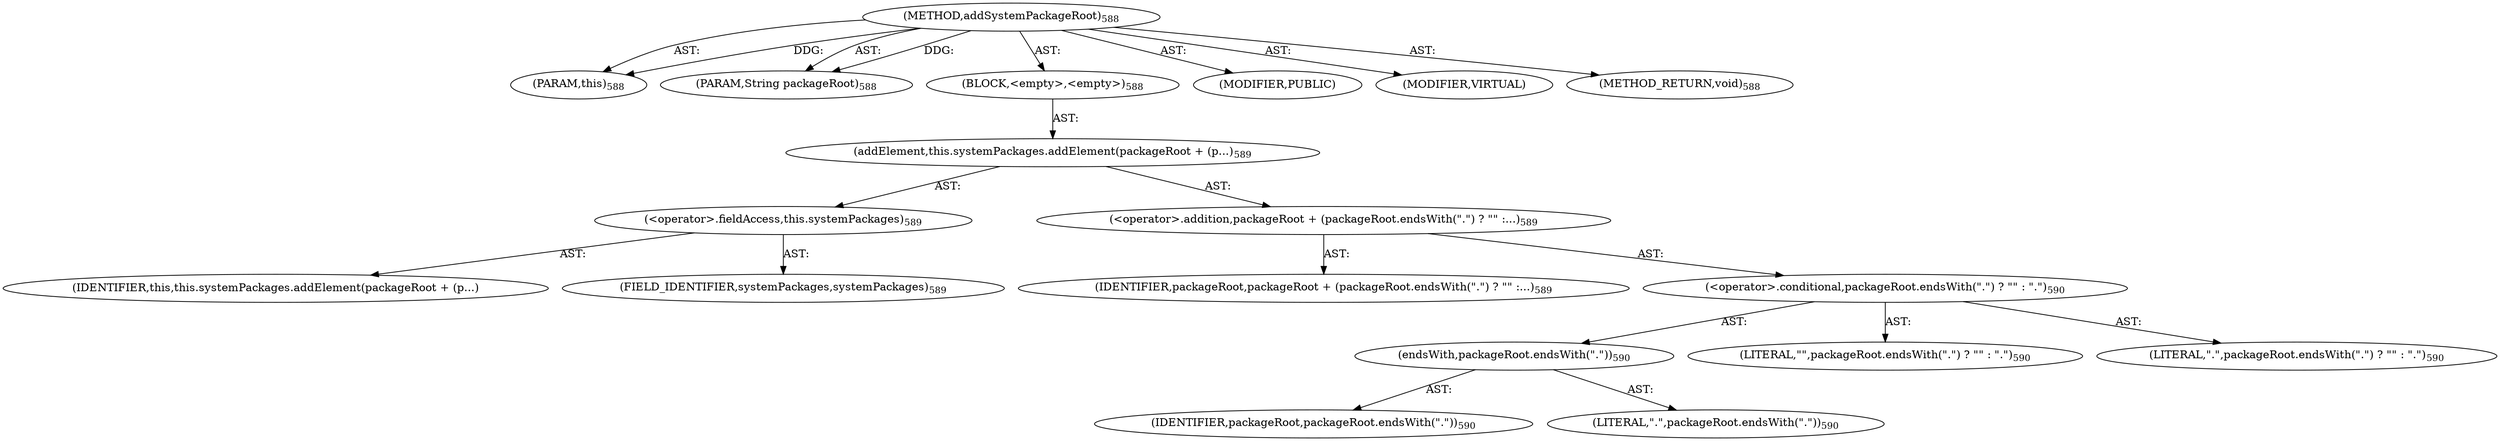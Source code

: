 digraph "addSystemPackageRoot" {  
"111669149717" [label = <(METHOD,addSystemPackageRoot)<SUB>588</SUB>> ]
"115964117050" [label = <(PARAM,this)<SUB>588</SUB>> ]
"115964117051" [label = <(PARAM,String packageRoot)<SUB>588</SUB>> ]
"25769803825" [label = <(BLOCK,&lt;empty&gt;,&lt;empty&gt;)<SUB>588</SUB>> ]
"30064771319" [label = <(addElement,this.systemPackages.addElement(packageRoot + (p...)<SUB>589</SUB>> ]
"30064771320" [label = <(&lt;operator&gt;.fieldAccess,this.systemPackages)<SUB>589</SUB>> ]
"68719476964" [label = <(IDENTIFIER,this,this.systemPackages.addElement(packageRoot + (p...)> ]
"55834574927" [label = <(FIELD_IDENTIFIER,systemPackages,systemPackages)<SUB>589</SUB>> ]
"30064771321" [label = <(&lt;operator&gt;.addition,packageRoot + (packageRoot.endsWith(&quot;.&quot;) ? &quot;&quot; :...)<SUB>589</SUB>> ]
"68719476965" [label = <(IDENTIFIER,packageRoot,packageRoot + (packageRoot.endsWith(&quot;.&quot;) ? &quot;&quot; :...)<SUB>589</SUB>> ]
"30064771322" [label = <(&lt;operator&gt;.conditional,packageRoot.endsWith(&quot;.&quot;) ? &quot;&quot; : &quot;.&quot;)<SUB>590</SUB>> ]
"30064771323" [label = <(endsWith,packageRoot.endsWith(&quot;.&quot;))<SUB>590</SUB>> ]
"68719476966" [label = <(IDENTIFIER,packageRoot,packageRoot.endsWith(&quot;.&quot;))<SUB>590</SUB>> ]
"90194313262" [label = <(LITERAL,&quot;.&quot;,packageRoot.endsWith(&quot;.&quot;))<SUB>590</SUB>> ]
"90194313263" [label = <(LITERAL,&quot;&quot;,packageRoot.endsWith(&quot;.&quot;) ? &quot;&quot; : &quot;.&quot;)<SUB>590</SUB>> ]
"90194313264" [label = <(LITERAL,&quot;.&quot;,packageRoot.endsWith(&quot;.&quot;) ? &quot;&quot; : &quot;.&quot;)<SUB>590</SUB>> ]
"133143986239" [label = <(MODIFIER,PUBLIC)> ]
"133143986240" [label = <(MODIFIER,VIRTUAL)> ]
"128849018901" [label = <(METHOD_RETURN,void)<SUB>588</SUB>> ]
  "111669149717" -> "115964117050"  [ label = "AST: "] 
  "111669149717" -> "115964117051"  [ label = "AST: "] 
  "111669149717" -> "25769803825"  [ label = "AST: "] 
  "111669149717" -> "133143986239"  [ label = "AST: "] 
  "111669149717" -> "133143986240"  [ label = "AST: "] 
  "111669149717" -> "128849018901"  [ label = "AST: "] 
  "25769803825" -> "30064771319"  [ label = "AST: "] 
  "30064771319" -> "30064771320"  [ label = "AST: "] 
  "30064771319" -> "30064771321"  [ label = "AST: "] 
  "30064771320" -> "68719476964"  [ label = "AST: "] 
  "30064771320" -> "55834574927"  [ label = "AST: "] 
  "30064771321" -> "68719476965"  [ label = "AST: "] 
  "30064771321" -> "30064771322"  [ label = "AST: "] 
  "30064771322" -> "30064771323"  [ label = "AST: "] 
  "30064771322" -> "90194313263"  [ label = "AST: "] 
  "30064771322" -> "90194313264"  [ label = "AST: "] 
  "30064771323" -> "68719476966"  [ label = "AST: "] 
  "30064771323" -> "90194313262"  [ label = "AST: "] 
  "111669149717" -> "115964117050"  [ label = "DDG: "] 
  "111669149717" -> "115964117051"  [ label = "DDG: "] 
}
